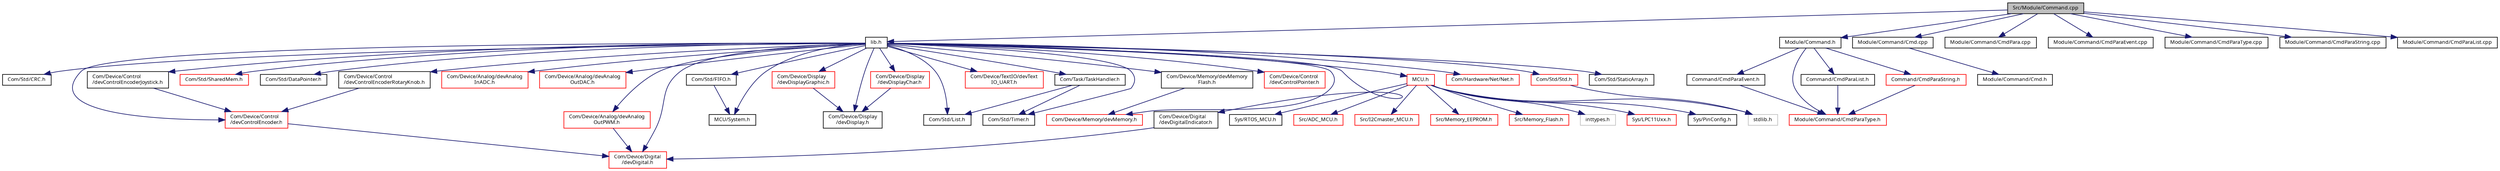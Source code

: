 digraph "Src/Module/Command.cpp"
{
  edge [fontname="Sans",fontsize="8",labelfontname="Sans",labelfontsize="8"];
  node [fontname="Sans",fontsize="8",shape=record];
  Node1 [label="Src/Module/Command.cpp",height=0.2,width=0.4,color="black", fillcolor="grey75", style="filled", fontcolor="black"];
  Node1 -> Node2 [color="midnightblue",fontsize="8",style="solid",fontname="Sans"];
  Node2 [label="lib.h",height=0.2,width=0.4,color="black", fillcolor="white", style="filled",URL="$lib_8h.html",tooltip="Library main include file. "];
  Node2 -> Node3 [color="midnightblue",fontsize="8",style="solid",fontname="Sans"];
  Node3 [label="MCU/System.h",height=0.2,width=0.4,color="black", fillcolor="white", style="filled",URL="$_system_8h.html"];
  Node2 -> Node4 [color="midnightblue",fontsize="8",style="solid",fontname="Sans"];
  Node4 [label="MCU.h",height=0.2,width=0.4,color="red", fillcolor="white", style="filled",URL="$_m_c_u_8h_source.html"];
  Node4 -> Node5 [color="midnightblue",fontsize="8",style="solid",fontname="Sans"];
  Node5 [label="inttypes.h",height=0.2,width=0.4,color="grey75", fillcolor="white", style="filled"];
  Node4 -> Node6 [color="midnightblue",fontsize="8",style="solid",fontname="Sans"];
  Node6 [label="Sys/LPC11Uxx.h",height=0.2,width=0.4,color="red", fillcolor="white", style="filled",URL="$_l_p_c11_uxx_8h.html",tooltip="Include controller specific header files. "];
  Node4 -> Node7 [color="midnightblue",fontsize="8",style="solid",fontname="Sans"];
  Node7 [label="stdlib.h",height=0.2,width=0.4,color="grey75", fillcolor="white", style="filled"];
  Node4 -> Node8 [color="midnightblue",fontsize="8",style="solid",fontname="Sans"];
  Node8 [label="Sys/PinConfig.h",height=0.2,width=0.4,color="black", fillcolor="white", style="filled",URL="$_pin_config_8h.html",tooltip="Pin mapping of controller peripherals. "];
  Node4 -> Node9 [color="midnightblue",fontsize="8",style="solid",fontname="Sans"];
  Node9 [label="Sys/RTOS_MCU.h",height=0.2,width=0.4,color="black", fillcolor="white", style="filled",URL="$_r_t_o_s___m_c_u_8h.html"];
  Node4 -> Node10 [color="midnightblue",fontsize="8",style="solid",fontname="Sans"];
  Node10 [label="Src/ADC_MCU.h",height=0.2,width=0.4,color="red", fillcolor="white", style="filled",URL="$_a_d_c___m_c_u_8h.html"];
  Node4 -> Node11 [color="midnightblue",fontsize="8",style="solid",fontname="Sans"];
  Node11 [label="Src/I2Cmaster_MCU.h",height=0.2,width=0.4,color="red", fillcolor="white", style="filled",URL="$_i2_cmaster___m_c_u_8h.html"];
  Node4 -> Node12 [color="midnightblue",fontsize="8",style="solid",fontname="Sans"];
  Node12 [label="Src/Memory_EEPROM.h",height=0.2,width=0.4,color="red", fillcolor="white", style="filled",URL="$_memory___e_e_p_r_o_m_8h.html"];
  Node4 -> Node13 [color="midnightblue",fontsize="8",style="solid",fontname="Sans"];
  Node13 [label="Src/Memory_Flash.h",height=0.2,width=0.4,color="red", fillcolor="white", style="filled",URL="$_memory___flash_8h.html"];
  Node2 -> Node14 [color="midnightblue",fontsize="8",style="solid",fontname="Sans"];
  Node14 [label="Com/Hardware/Net/Net.h",height=0.2,width=0.4,color="red", fillcolor="white", style="filled",URL="$_net_8h.html"];
  Node2 -> Node15 [color="midnightblue",fontsize="8",style="solid",fontname="Sans"];
  Node15 [label="Com/Std/Std.h",height=0.2,width=0.4,color="red", fillcolor="white", style="filled",URL="$_std_8h.html",tooltip="Standard include file. "];
  Node15 -> Node7 [color="midnightblue",fontsize="8",style="solid",fontname="Sans"];
  Node2 -> Node16 [color="midnightblue",fontsize="8",style="solid",fontname="Sans"];
  Node16 [label="Com/Std/StaticArray.h",height=0.2,width=0.4,color="black", fillcolor="white", style="filled",URL="$_static_array_8h.html"];
  Node2 -> Node17 [color="midnightblue",fontsize="8",style="solid",fontname="Sans"];
  Node17 [label="Com/Std/CRC.h",height=0.2,width=0.4,color="black", fillcolor="white", style="filled",URL="$_c_r_c_8h.html"];
  Node2 -> Node18 [color="midnightblue",fontsize="8",style="solid",fontname="Sans"];
  Node18 [label="Com/Std/List.h",height=0.2,width=0.4,color="black", fillcolor="white", style="filled",URL="$_list_8h.html"];
  Node2 -> Node19 [color="midnightblue",fontsize="8",style="solid",fontname="Sans"];
  Node19 [label="Com/Std/FIFO.h",height=0.2,width=0.4,color="black", fillcolor="white", style="filled",URL="$_fifo_8h.html"];
  Node19 -> Node3 [color="midnightblue",fontsize="8",style="solid",fontname="Sans"];
  Node2 -> Node20 [color="midnightblue",fontsize="8",style="solid",fontname="Sans"];
  Node20 [label="Com/Std/SharedMem.h",height=0.2,width=0.4,color="red", fillcolor="white", style="filled",URL="$_shared_mem_8h.html"];
  Node2 -> Node21 [color="midnightblue",fontsize="8",style="solid",fontname="Sans"];
  Node21 [label="Com/Std/DataPointer.h",height=0.2,width=0.4,color="black", fillcolor="white", style="filled",URL="$_data_pointer_8h.html"];
  Node2 -> Node22 [color="midnightblue",fontsize="8",style="solid",fontname="Sans"];
  Node22 [label="Com/Std/Timer.h",height=0.2,width=0.4,color="black", fillcolor="white", style="filled",URL="$_std_2_timer_8h.html"];
  Node2 -> Node23 [color="midnightblue",fontsize="8",style="solid",fontname="Sans"];
  Node23 [label="Com/Device/Analog/devAnalog\lInADC.h",height=0.2,width=0.4,color="red", fillcolor="white", style="filled",URL="$dev_analog_in_a_d_c_8h.html"];
  Node2 -> Node24 [color="midnightblue",fontsize="8",style="solid",fontname="Sans"];
  Node24 [label="Com/Device/Analog/devAnalog\lOutDAC.h",height=0.2,width=0.4,color="red", fillcolor="white", style="filled",URL="$dev_analog_out_d_a_c_8h.html"];
  Node2 -> Node25 [color="midnightblue",fontsize="8",style="solid",fontname="Sans"];
  Node25 [label="Com/Device/Analog/devAnalog\lOutPWM.h",height=0.2,width=0.4,color="red", fillcolor="white", style="filled",URL="$dev_analog_out_p_w_m_8h.html"];
  Node25 -> Node26 [color="midnightblue",fontsize="8",style="solid",fontname="Sans"];
  Node26 [label="Com/Device/Digital\l/devDigital.h",height=0.2,width=0.4,color="red", fillcolor="white", style="filled",URL="$dev_digital_8h.html"];
  Node2 -> Node26 [color="midnightblue",fontsize="8",style="solid",fontname="Sans"];
  Node2 -> Node27 [color="midnightblue",fontsize="8",style="solid",fontname="Sans"];
  Node27 [label="Com/Device/Digital\l/devDigitalIndicator.h",height=0.2,width=0.4,color="black", fillcolor="white", style="filled",URL="$dev_digital_indicator_8h.html"];
  Node27 -> Node26 [color="midnightblue",fontsize="8",style="solid",fontname="Sans"];
  Node2 -> Node28 [color="midnightblue",fontsize="8",style="solid",fontname="Sans"];
  Node28 [label="Com/Device/Display\l/devDisplay.h",height=0.2,width=0.4,color="black", fillcolor="white", style="filled",URL="$dev_display_8h.html"];
  Node2 -> Node29 [color="midnightblue",fontsize="8",style="solid",fontname="Sans"];
  Node29 [label="Com/Device/Display\l/devDisplayChar.h",height=0.2,width=0.4,color="red", fillcolor="white", style="filled",URL="$dev_display_char_8h.html"];
  Node29 -> Node28 [color="midnightblue",fontsize="8",style="solid",fontname="Sans"];
  Node2 -> Node30 [color="midnightblue",fontsize="8",style="solid",fontname="Sans"];
  Node30 [label="Com/Device/Display\l/devDisplayGraphic.h",height=0.2,width=0.4,color="red", fillcolor="white", style="filled",URL="$dev_display_graphic_8h.html"];
  Node30 -> Node28 [color="midnightblue",fontsize="8",style="solid",fontname="Sans"];
  Node2 -> Node31 [color="midnightblue",fontsize="8",style="solid",fontname="Sans"];
  Node31 [label="Com/Device/Memory/devMemory.h",height=0.2,width=0.4,color="red", fillcolor="white", style="filled",URL="$dev_memory_8h.html"];
  Node2 -> Node32 [color="midnightblue",fontsize="8",style="solid",fontname="Sans"];
  Node32 [label="Com/Device/Memory/devMemory\lFlash.h",height=0.2,width=0.4,color="black", fillcolor="white", style="filled",URL="$dev_memory_flash_8h.html"];
  Node32 -> Node31 [color="midnightblue",fontsize="8",style="solid",fontname="Sans"];
  Node2 -> Node33 [color="midnightblue",fontsize="8",style="solid",fontname="Sans"];
  Node33 [label="Com/Device/TextIO/devText\lIO_UART.h",height=0.2,width=0.4,color="red", fillcolor="white", style="filled",URL="$dev_text_i_o___u_a_r_t_8h.html"];
  Node2 -> Node34 [color="midnightblue",fontsize="8",style="solid",fontname="Sans"];
  Node34 [label="Com/Device/Control\l/devControlEncoder.h",height=0.2,width=0.4,color="red", fillcolor="white", style="filled",URL="$dev_control_encoder_8h.html"];
  Node34 -> Node26 [color="midnightblue",fontsize="8",style="solid",fontname="Sans"];
  Node2 -> Node35 [color="midnightblue",fontsize="8",style="solid",fontname="Sans"];
  Node35 [label="Com/Device/Control\l/devControlEncoderJoystick.h",height=0.2,width=0.4,color="black", fillcolor="white", style="filled",URL="$dev_control_encoder_joystick_8h.html"];
  Node35 -> Node34 [color="midnightblue",fontsize="8",style="solid",fontname="Sans"];
  Node2 -> Node36 [color="midnightblue",fontsize="8",style="solid",fontname="Sans"];
  Node36 [label="Com/Device/Control\l/devControlEncoderRotaryKnob.h",height=0.2,width=0.4,color="black", fillcolor="white", style="filled",URL="$dev_control_encoder_rotaryknob_8h.html"];
  Node36 -> Node34 [color="midnightblue",fontsize="8",style="solid",fontname="Sans"];
  Node2 -> Node37 [color="midnightblue",fontsize="8",style="solid",fontname="Sans"];
  Node37 [label="Com/Device/Control\l/devControlPointer.h",height=0.2,width=0.4,color="red", fillcolor="white", style="filled",URL="$dev_control_pointer_8h.html"];
  Node2 -> Node38 [color="midnightblue",fontsize="8",style="solid",fontname="Sans"];
  Node38 [label="Com/Task/TaskHandler.h",height=0.2,width=0.4,color="black", fillcolor="white", style="filled",URL="$_task_handler_8h.html"];
  Node38 -> Node18 [color="midnightblue",fontsize="8",style="solid",fontname="Sans"];
  Node38 -> Node22 [color="midnightblue",fontsize="8",style="solid",fontname="Sans"];
  Node1 -> Node39 [color="midnightblue",fontsize="8",style="solid",fontname="Sans"];
  Node39 [label="Module/Command.h",height=0.2,width=0.4,color="black", fillcolor="white", style="filled",URL="$_command_8h.html"];
  Node39 -> Node40 [color="midnightblue",fontsize="8",style="solid",fontname="Sans"];
  Node40 [label="Command/CmdParaEvent.h",height=0.2,width=0.4,color="black", fillcolor="white", style="filled",URL="$_cmd_para_event_8h.html"];
  Node40 -> Node41 [color="midnightblue",fontsize="8",style="solid",fontname="Sans"];
  Node41 [label="Module/Command/CmdParaType.h",height=0.2,width=0.4,color="red", fillcolor="white", style="filled",URL="$_cmd_para_type_8h.html"];
  Node39 -> Node42 [color="midnightblue",fontsize="8",style="solid",fontname="Sans"];
  Node42 [label="Command/CmdParaList.h",height=0.2,width=0.4,color="black", fillcolor="white", style="filled",URL="$_cmd_para_list_8h.html"];
  Node42 -> Node41 [color="midnightblue",fontsize="8",style="solid",fontname="Sans"];
  Node39 -> Node43 [color="midnightblue",fontsize="8",style="solid",fontname="Sans"];
  Node43 [label="Command/CmdParaString.h",height=0.2,width=0.4,color="red", fillcolor="white", style="filled",URL="$_cmd_para_string_8h.html"];
  Node43 -> Node41 [color="midnightblue",fontsize="8",style="solid",fontname="Sans"];
  Node39 -> Node41 [color="midnightblue",fontsize="8",style="solid",fontname="Sans"];
  Node1 -> Node44 [color="midnightblue",fontsize="8",style="solid",fontname="Sans"];
  Node44 [label="Module/Command/Cmd.cpp",height=0.2,width=0.4,color="black", fillcolor="white", style="filled",URL="$_cmd_8cpp.html"];
  Node44 -> Node45 [color="midnightblue",fontsize="8",style="solid",fontname="Sans"];
  Node45 [label="Module/Command/Cmd.h",height=0.2,width=0.4,color="black", fillcolor="white", style="filled",URL="$_cmd_8h.html"];
  Node1 -> Node46 [color="midnightblue",fontsize="8",style="solid",fontname="Sans"];
  Node46 [label="Module/Command/CmdPara.cpp",height=0.2,width=0.4,color="black", fillcolor="white", style="filled",URL="$_cmd_para_8cpp.html"];
  Node1 -> Node47 [color="midnightblue",fontsize="8",style="solid",fontname="Sans"];
  Node47 [label="Module/Command/CmdParaEvent.cpp",height=0.2,width=0.4,color="black", fillcolor="white", style="filled",URL="$_cmd_para_event_8cpp.html"];
  Node1 -> Node48 [color="midnightblue",fontsize="8",style="solid",fontname="Sans"];
  Node48 [label="Module/Command/CmdParaType.cpp",height=0.2,width=0.4,color="black", fillcolor="white", style="filled",URL="$_cmd_para_type_8cpp.html"];
  Node1 -> Node49 [color="midnightblue",fontsize="8",style="solid",fontname="Sans"];
  Node49 [label="Module/Command/CmdParaString.cpp",height=0.2,width=0.4,color="black", fillcolor="white", style="filled",URL="$_cmd_para_string_8cpp.html"];
  Node1 -> Node50 [color="midnightblue",fontsize="8",style="solid",fontname="Sans"];
  Node50 [label="Module/Command/CmdParaList.cpp",height=0.2,width=0.4,color="black", fillcolor="white", style="filled",URL="$_cmd_para_list_8cpp.html"];
}
